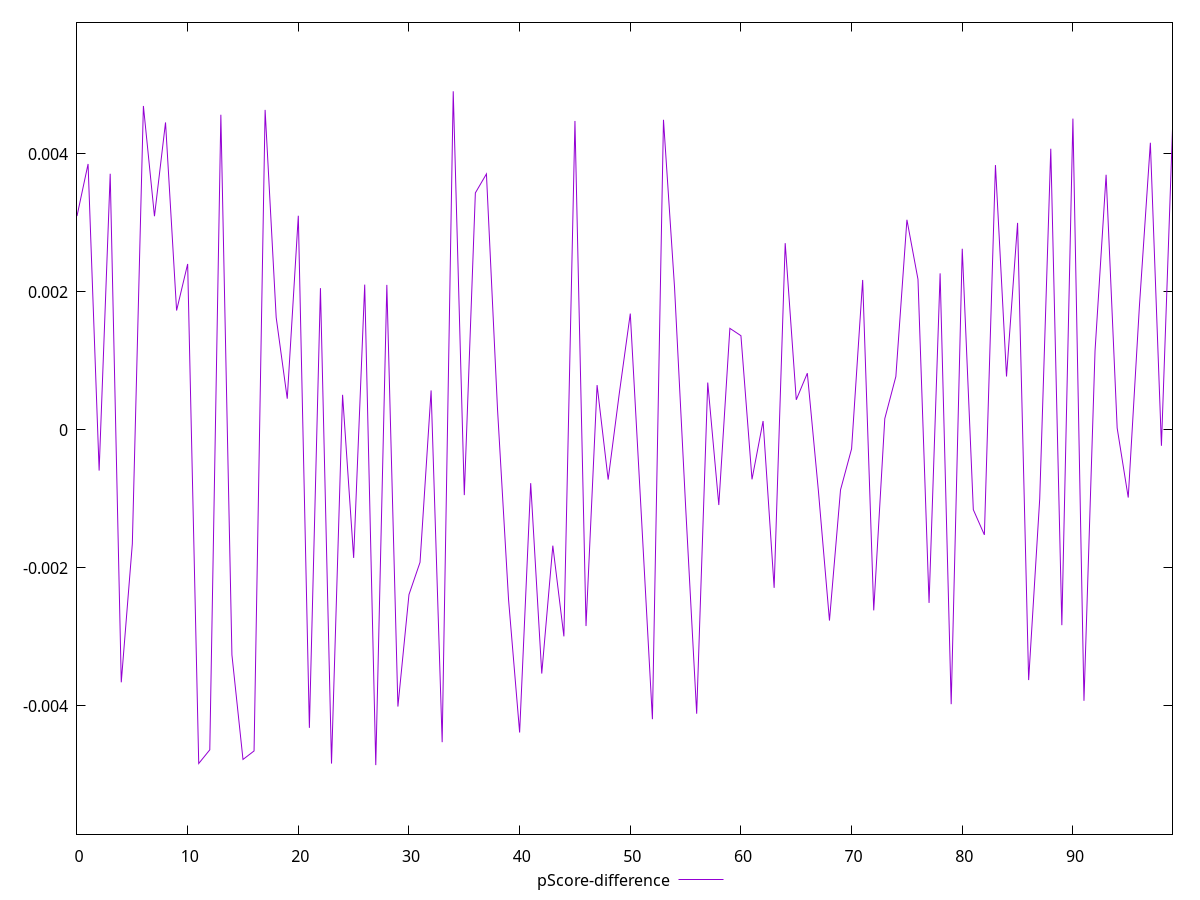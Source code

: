 reset

$pScoreDifference <<EOF
0 0.0031008845764358695
1 0.0038554547544941142
2 -0.0005891459486694339
3 0.003713373434236611
4 -0.003657666841692664
5 -0.0016510211708876676
6 0.004696373131127474
7 0.0030985764759473566
8 0.0044575495857842595
9 0.0017314043854557148
10 0.002406066184051925
11 -0.0048344158177914265
12 -0.00463617856116294
13 0.004569194142648114
14 -0.0032601072305254997
15 -0.00477579771400094
16 -0.00465250239593018
17 0.004639398117630811
18 0.0016313506513390141
19 0.0004530612743035567
20 0.00310530095090622
21 -0.0043179210668730095
22 0.002055761508302445
23 -0.004835927709257226
24 0.0005092955083214612
25 -0.0018541850084953237
26 0.002107107495107674
27 -0.004858243112488281
28 0.0021029614826185705
29 -0.0040093881667909725
30 -0.0023865878200968194
31 -0.0019179839398364429
32 0.0005730955846634522
33 -0.004525414114079029
34 0.004908953405921346
35 -0.0009447197735938939
36 0.0034358998855725797
37 0.003710866183610384
38 0.0003060119821909346
39 -0.0024609456855124723
40 -0.0043851018922672624
41 -0.0007707681877543449
42 -0.0035310435481148428
43 -0.0016770629313607177
44 -0.0029920008952587507
45 0.004479108664721454
46 -0.002842083422857189
47 0.0006503798432214714
48 -0.0007192615215133591
49 0.0005216936319406562
50 0.0016867643702038748
51 -0.0012373507844815057
52 -0.004191876978857922
53 0.004495819937386236
54 0.002063801801891807
55 -0.001105519066714522
56 -0.0041124864144670426
57 0.0006868851527154218
58 -0.0010881101812284522
59 0.0014728698583649225
60 0.00136603680408931
61 -0.0007159482014452712
62 0.0001295186334983045
63 -0.00228867415358025
64 0.0027074548341669002
65 0.0004373090071551067
66 0.0008230230876559164
67 -0.0008826726035247034
68 -0.0027630146697004143
69 -0.0008685035469769842
70 -0.0002729605738239771
71 0.0021744642075764986
72 -0.002615086919300902
73 0.00016468301146776998
74 0.0007742652543688555
75 0.0030464626858832666
76 0.002182567066512653
77 -0.0025072232113918513
78 0.002269640851701671
79 -0.003974912242578621
80 0.0026270423827071676
81 -0.0011552871132626263
82 -0.0015203509880813426
83 0.003839651247154463
84 0.0007751760757751525
85 0.0030016774157118897
86 -0.0036253609001308806
87 -0.0009992273933062679
88 0.004076145062287262
89 -0.0028298899456132842
90 0.004512815936112857
91 -0.003925828680963028
92 0.0011458048776212815
93 0.003698850795317954
94 0.000028268498229011563
95 -0.0009798302468305709
96 0.0017693300612846574
97 0.004163050341658869
98 -0.00022949434715024974
99 0.004361896421989697
EOF

set key outside below
set xrange [0:99]
set yrange [-0.005858243112488281:0.005908953405921346]
set trange [-0.005858243112488281:0.005908953405921346]
set terminal svg size 640, 500 enhanced background rgb 'white'
set output "reprap/mainthread-work-breakdown/samples/pages+cached+noexternal/pScore-difference/values.svg"

plot $pScoreDifference title "pScore-difference" with line

reset
